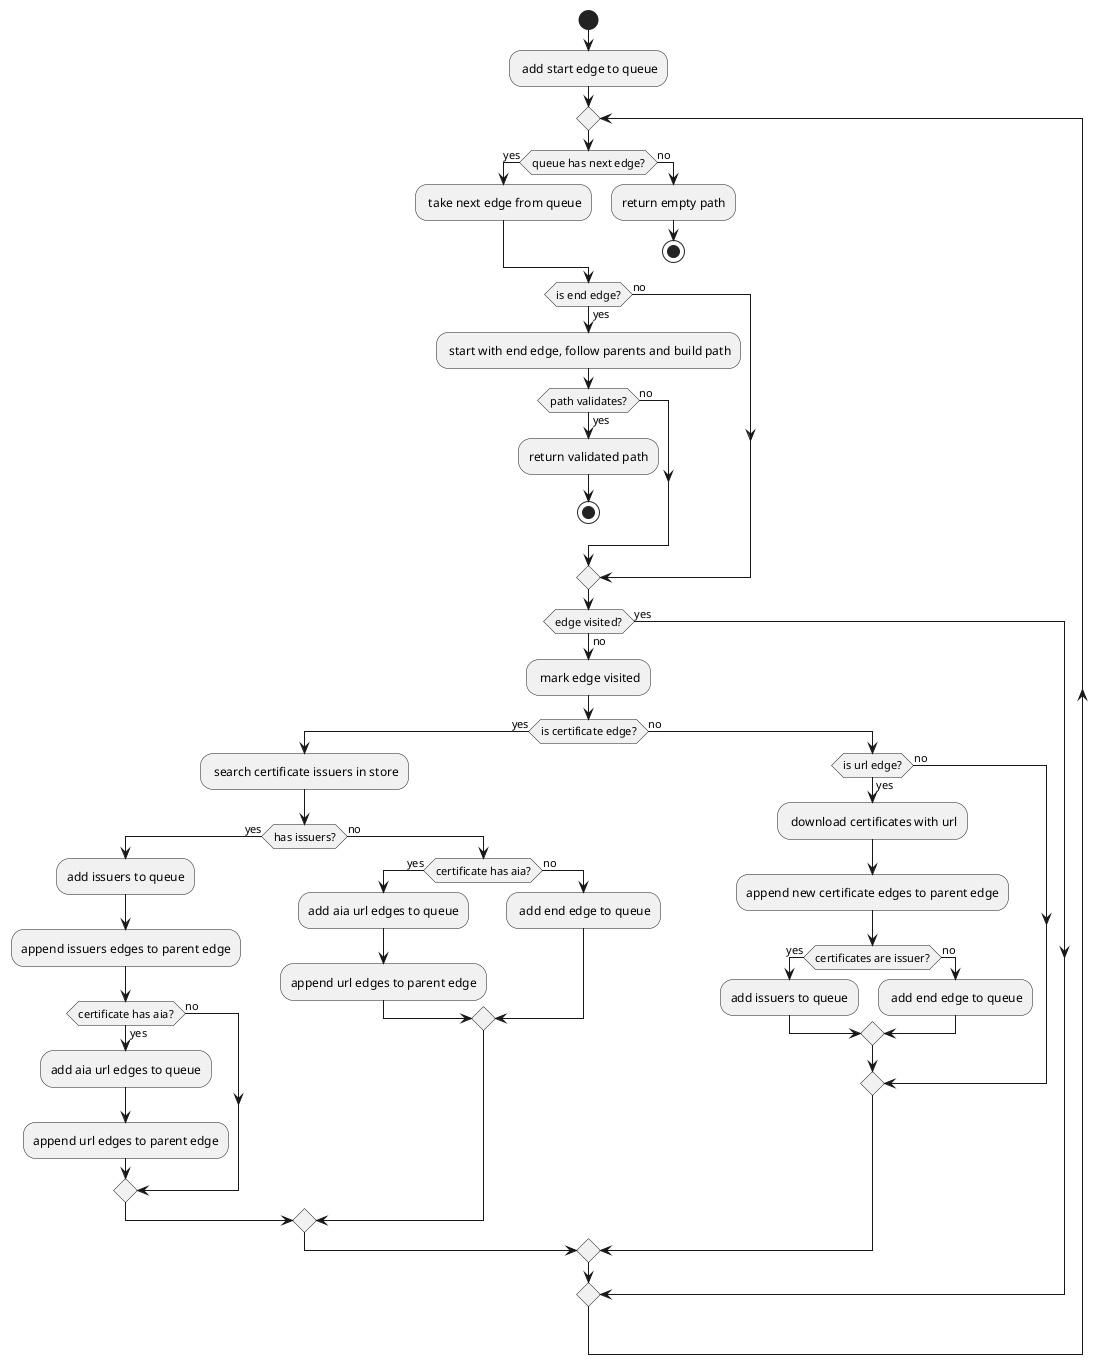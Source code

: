 @startuml

start

: add start edge to queue;

repeat
    if (queue has next edge?) then (yes)
        : take next edge from queue;
    else (no)
        :return empty path;
        stop;
    endif

    if (is end edge?) then (yes)
        : start with end edge, follow parents and build path;
        if (path validates?) then (yes)
            :return validated path;
            stop;
        else (no)
        endif
    else (no)
    endif

    if (edge visited?) then (yes)
    else (no)
        : mark edge visited;

        if (is certificate edge?) then (yes)
            : search certificate issuers in store;
            if (has issuers?) then (yes)
                :add issuers to queue;
                :append issuers edges to parent edge;
                if (certificate has aia?) then (yes)
                    :add aia url edges to queue;
                    :append url edges to parent edge;
                else (no)
                endif
            else (no)
                if (certificate has aia?) then (yes)
                    :add aia url edges to queue;
                    :append url edges to parent edge;
                else (no)
                    : add end edge to queue;
                endif
            endif
        else (no)
            if (is url edge?) then (yes)
                : download certificates with url;
                :append new certificate edges to parent edge;
                if (certificates are issuer?) then (yes)
                    :add issuers to queue;
                else (no)
                    : add end edge to queue;
                endif
            else (no)
            endif
        endif
    endif
repeat while




@enduml

